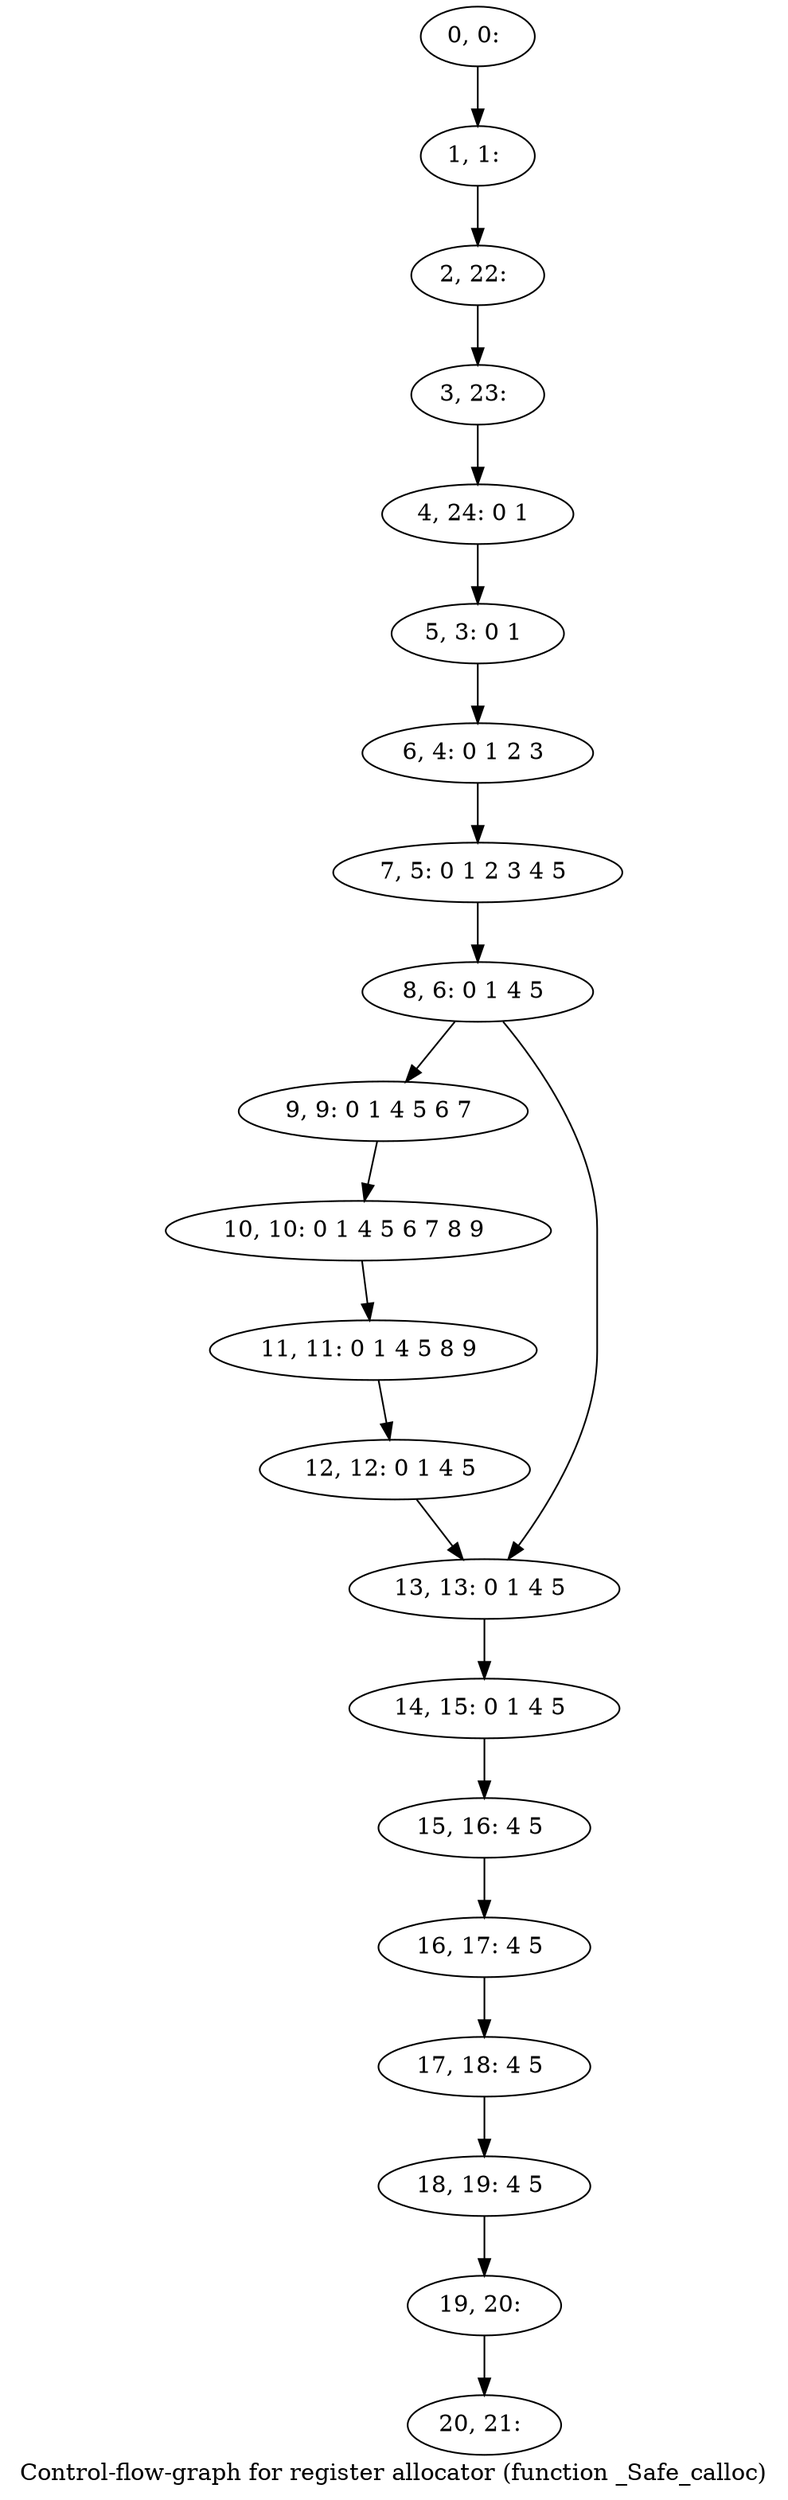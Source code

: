 digraph G {
graph [label="Control-flow-graph for register allocator (function _Safe_calloc)"]
0[label="0, 0: "];
1[label="1, 1: "];
2[label="2, 22: "];
3[label="3, 23: "];
4[label="4, 24: 0 1 "];
5[label="5, 3: 0 1 "];
6[label="6, 4: 0 1 2 3 "];
7[label="7, 5: 0 1 2 3 4 5 "];
8[label="8, 6: 0 1 4 5 "];
9[label="9, 9: 0 1 4 5 6 7 "];
10[label="10, 10: 0 1 4 5 6 7 8 9 "];
11[label="11, 11: 0 1 4 5 8 9 "];
12[label="12, 12: 0 1 4 5 "];
13[label="13, 13: 0 1 4 5 "];
14[label="14, 15: 0 1 4 5 "];
15[label="15, 16: 4 5 "];
16[label="16, 17: 4 5 "];
17[label="17, 18: 4 5 "];
18[label="18, 19: 4 5 "];
19[label="19, 20: "];
20[label="20, 21: "];
0->1 ;
1->2 ;
2->3 ;
3->4 ;
4->5 ;
5->6 ;
6->7 ;
7->8 ;
8->9 ;
8->13 ;
9->10 ;
10->11 ;
11->12 ;
12->13 ;
13->14 ;
14->15 ;
15->16 ;
16->17 ;
17->18 ;
18->19 ;
19->20 ;
}
